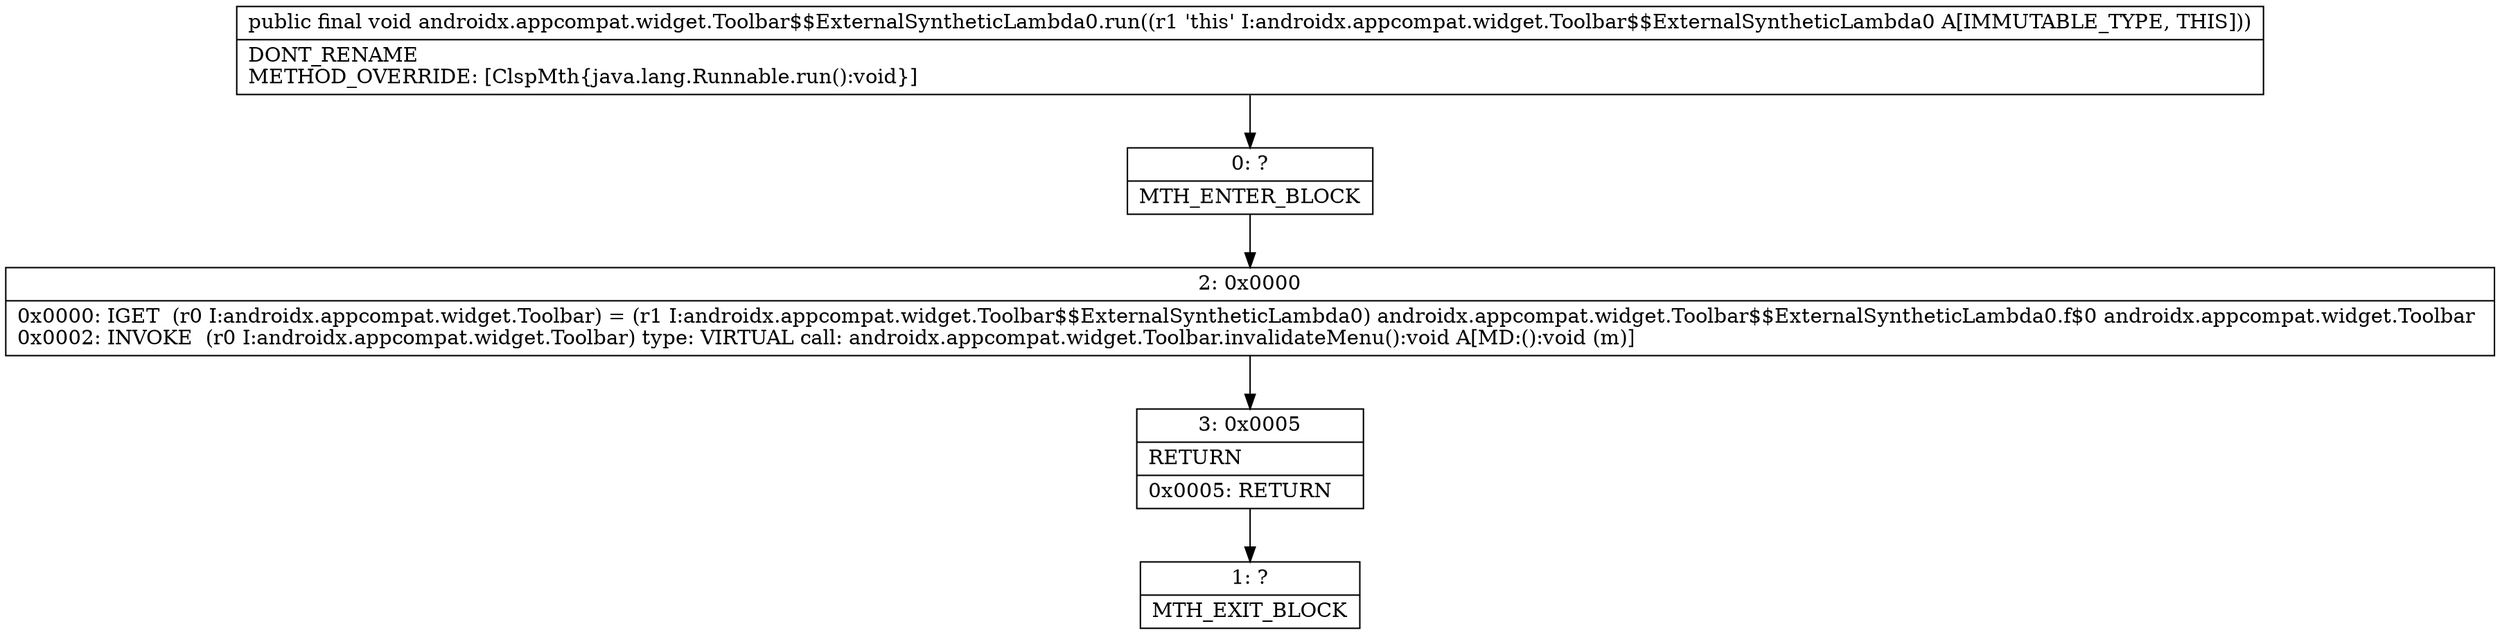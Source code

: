 digraph "CFG forandroidx.appcompat.widget.Toolbar$$ExternalSyntheticLambda0.run()V" {
Node_0 [shape=record,label="{0\:\ ?|MTH_ENTER_BLOCK\l}"];
Node_2 [shape=record,label="{2\:\ 0x0000|0x0000: IGET  (r0 I:androidx.appcompat.widget.Toolbar) = (r1 I:androidx.appcompat.widget.Toolbar$$ExternalSyntheticLambda0) androidx.appcompat.widget.Toolbar$$ExternalSyntheticLambda0.f$0 androidx.appcompat.widget.Toolbar \l0x0002: INVOKE  (r0 I:androidx.appcompat.widget.Toolbar) type: VIRTUAL call: androidx.appcompat.widget.Toolbar.invalidateMenu():void A[MD:():void (m)]\l}"];
Node_3 [shape=record,label="{3\:\ 0x0005|RETURN\l|0x0005: RETURN   \l}"];
Node_1 [shape=record,label="{1\:\ ?|MTH_EXIT_BLOCK\l}"];
MethodNode[shape=record,label="{public final void androidx.appcompat.widget.Toolbar$$ExternalSyntheticLambda0.run((r1 'this' I:androidx.appcompat.widget.Toolbar$$ExternalSyntheticLambda0 A[IMMUTABLE_TYPE, THIS]))  | DONT_RENAME\lMETHOD_OVERRIDE: [ClspMth\{java.lang.Runnable.run():void\}]\l}"];
MethodNode -> Node_0;Node_0 -> Node_2;
Node_2 -> Node_3;
Node_3 -> Node_1;
}

